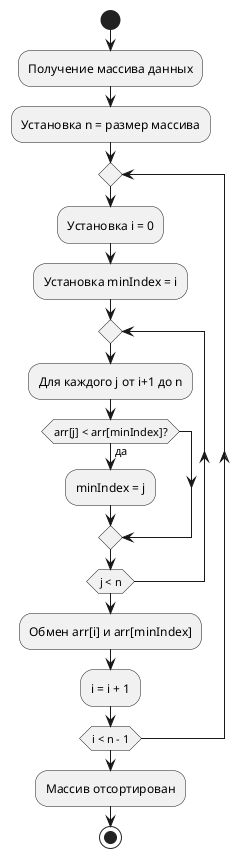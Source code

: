 @startuml Последовательный алгоритм сортировки выбором
start
:Получение массива данных;
:Установка n = размер массива;

repeat
  :Установка i = 0;
  :Установка minIndex = i;
  repeat
    :Для каждого j от i+1 до n;
    if (arr[j] < arr[minIndex]?) then (да)
      :minIndex = j;
    endif
  repeat while (j < n)
  :Обмен arr[i] и arr[minIndex];
  :i = i + 1;
repeat while (i < n - 1)
:Массив отсортирован;
stop
@enduml
